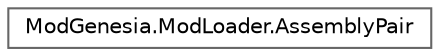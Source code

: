 digraph "Graphical Class Hierarchy"
{
 // LATEX_PDF_SIZE
  bgcolor="transparent";
  edge [fontname=Helvetica,fontsize=10,labelfontname=Helvetica,labelfontsize=10];
  node [fontname=Helvetica,fontsize=10,shape=box,height=0.2,width=0.4];
  rankdir="LR";
  Node0 [label="ModGenesia.ModLoader.AssemblyPair",height=0.2,width=0.4,color="grey40", fillcolor="white", style="filled",URL="$class_mod_genesia_1_1_mod_loader_1_1_assembly_pair.html",tooltip=" "];
}
